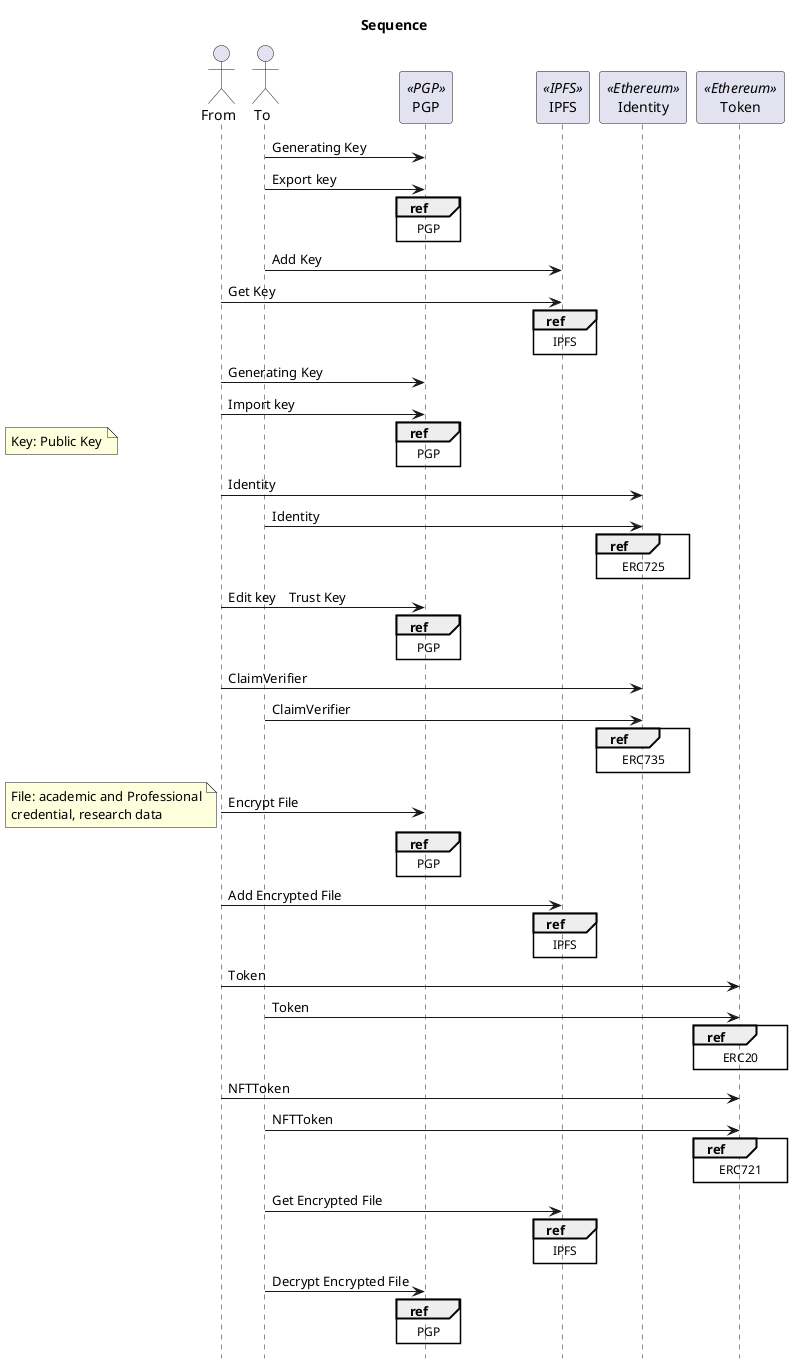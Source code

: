 ' Sequence
@startuml{sequence.png}
title Sequence
hide footbox

actor  "From" as From
actor  "To" as To
participant "PGP" as PGP <<PGP>>
participant "IPFS" as IPFS <<IPFS>>
participant "Identity" as Identity <<Ethereum>>
participant "Token" as Token <<Ethereum>>

To  -> PGP : Generating Key
To  -> PGP : Export key
ref over PGP : PGP
To -> IPFS : Add Key
From -> IPFS : Get Key
ref over IPFS : IPFS
From -> PGP : Generating Key
From -> PGP : Import key
ref over PGP : PGP
note left
Key: Public Key
end note

From -> Identity : Identity
To -> Identity : Identity
ref over Identity : ERC725

From -> PGP : Edit key　Trust Key
ref over PGP : PGP
From -> Identity : ClaimVerifier
To -> Identity : ClaimVerifier
ref over Identity : ERC735

From -> PGP : Encrypt File
note left
File: academic and Professional
credential, research data
end note
ref over PGP : PGP
From -> IPFS : Add Encrypted File
ref over IPFS : IPFS
From -> Token : Token
To -> Token : Token
ref over Token : ERC20
From -> Token : NFTToken
To -> Token : NFTToken
ref over Token : ERC721
To -> IPFS : Get Encrypted File
ref over IPFS : IPFS
To -> PGP : Decrypt Encrypted File
ref over PGP : PGP
@enduml